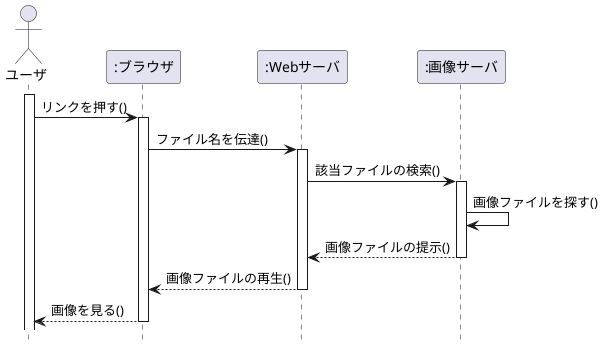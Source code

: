 @startuml ホテル予約
hide footbox
actor ユーザ as user
participant ":ブラウザ" as b
participant ":Webサーバ" as server
participant ":画像サーバ" as img

activate user
user -> b :リンクを押す()
activate b
b -> server:ファイル名を伝達()
activate server
server -> img:該当ファイルの検索()
activate img
img -> img:画像ファイルを探す()
img --> server:画像ファイルの提示()
deactivate img
server --> b:画像ファイルの再生()
deactivate server
b --> user:画像を見る()
deactivate b
@enduml